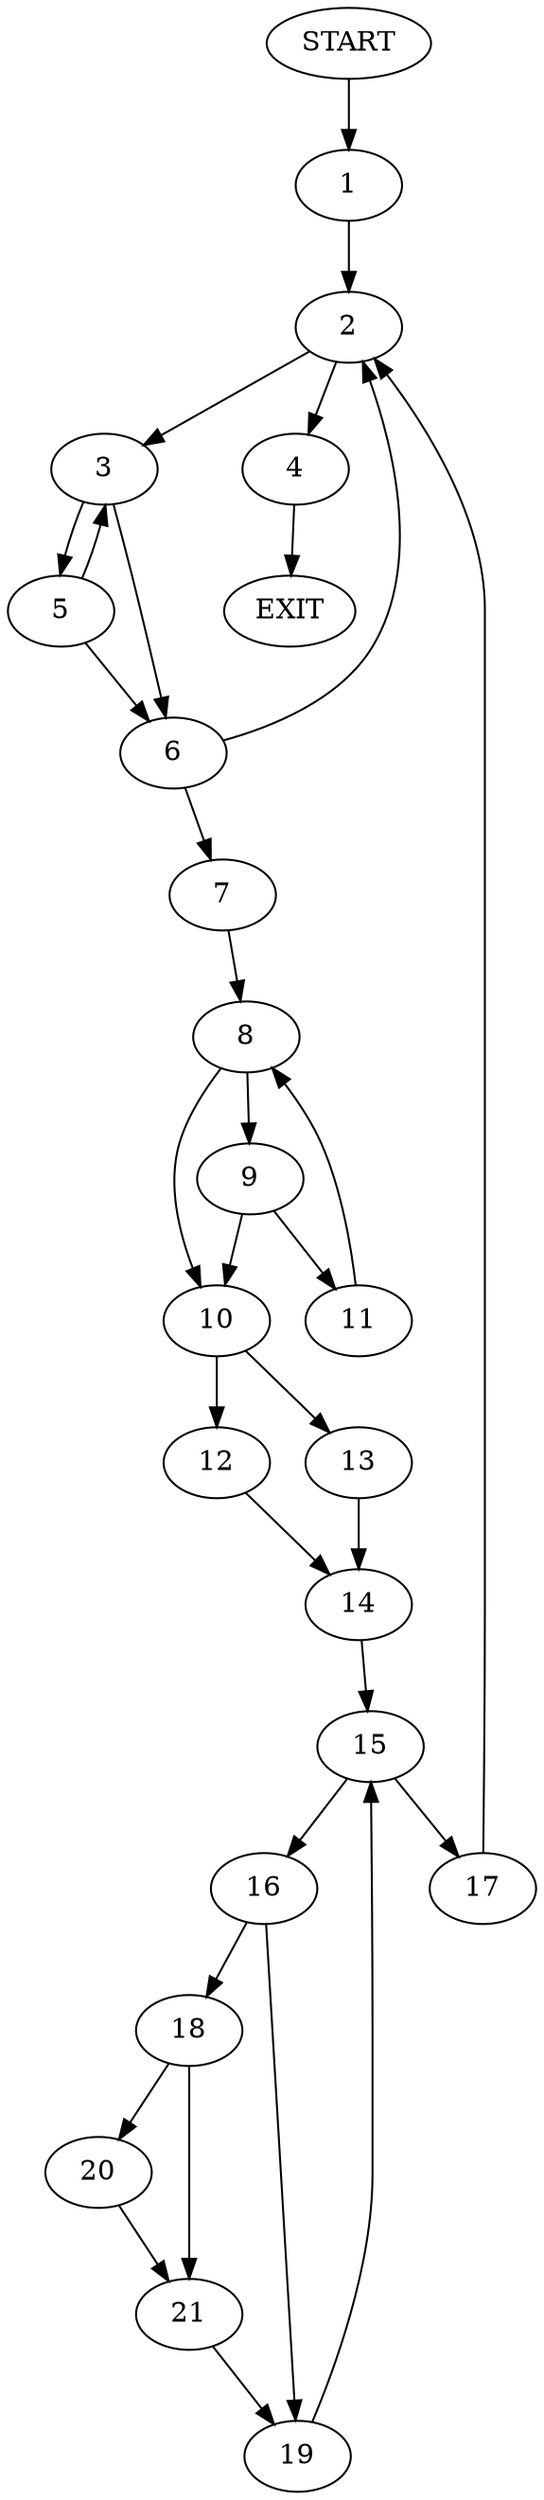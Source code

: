 digraph {
0 [label="START"]
22 [label="EXIT"]
0 -> 1
1 -> 2
2 -> 3
2 -> 4
4 -> 22
3 -> 5
3 -> 6
6 -> 2
6 -> 7
5 -> 3
5 -> 6
7 -> 8
8 -> 9
8 -> 10
9 -> 11
9 -> 10
10 -> 12
10 -> 13
11 -> 8
12 -> 14
13 -> 14
14 -> 15
15 -> 16
15 -> 17
16 -> 18
16 -> 19
17 -> 2
18 -> 20
18 -> 21
19 -> 15
20 -> 21
21 -> 19
}
